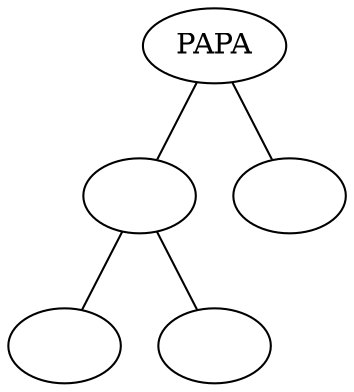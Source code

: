 graph {
	N0[label="PAPA"];
	N1[label=""];
	N2[label=""];
	N3[label=""];
	N1 -- N2;
	N1 -- N3;
	N4[label=""];
	N0 -- N1;
	N0 -- N4;
}
